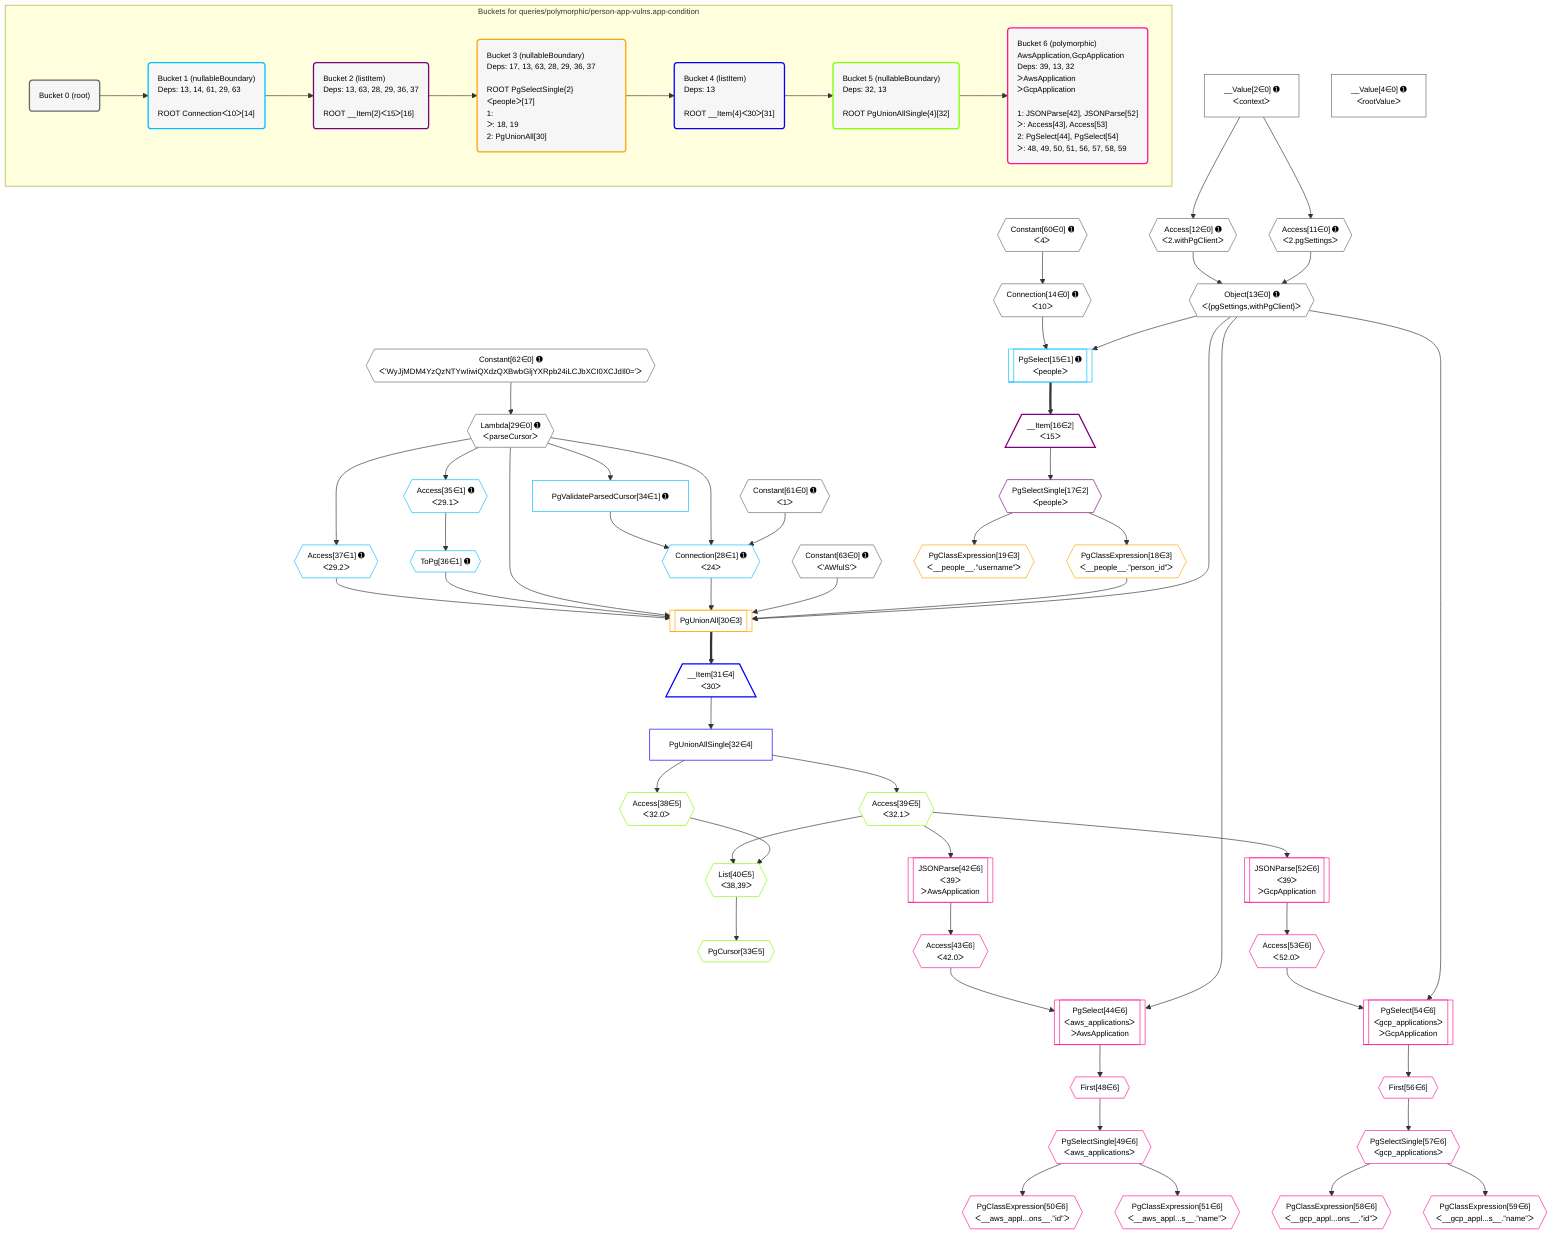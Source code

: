 %%{init: {'themeVariables': { 'fontSize': '12px'}}}%%
graph TD
    classDef path fill:#eee,stroke:#000,color:#000
    classDef plan fill:#fff,stroke-width:1px,color:#000
    classDef itemplan fill:#fff,stroke-width:2px,color:#000
    classDef unbatchedplan fill:#dff,stroke-width:1px,color:#000
    classDef sideeffectplan fill:#fcc,stroke-width:2px,color:#000
    classDef bucket fill:#f6f6f6,color:#000,stroke-width:2px,text-align:left


    %% plan dependencies
    Object13{{"Object[13∈0] ➊<br />ᐸ{pgSettings,withPgClient}ᐳ"}}:::plan
    Access11{{"Access[11∈0] ➊<br />ᐸ2.pgSettingsᐳ"}}:::plan
    Access12{{"Access[12∈0] ➊<br />ᐸ2.withPgClientᐳ"}}:::plan
    Access11 & Access12 --> Object13
    __Value2["__Value[2∈0] ➊<br />ᐸcontextᐳ"]:::plan
    __Value2 --> Access11
    __Value2 --> Access12
    Connection14{{"Connection[14∈0] ➊<br />ᐸ10ᐳ"}}:::plan
    Constant60{{"Constant[60∈0] ➊<br />ᐸ4ᐳ"}}:::plan
    Constant60 --> Connection14
    Lambda29{{"Lambda[29∈0] ➊<br />ᐸparseCursorᐳ"}}:::plan
    Constant62{{"Constant[62∈0] ➊<br />ᐸ'WyJjMDM4YzQzNTYwIiwiQXdzQXBwbGljYXRpb24iLCJbXCI0XCJdIl0='ᐳ"}}:::plan
    Constant62 --> Lambda29
    __Value4["__Value[4∈0] ➊<br />ᐸrootValueᐳ"]:::plan
    Constant61{{"Constant[61∈0] ➊<br />ᐸ1ᐳ"}}:::plan
    Constant63{{"Constant[63∈0] ➊<br />ᐸ'AWfulS'ᐳ"}}:::plan
    Connection28{{"Connection[28∈1] ➊<br />ᐸ24ᐳ"}}:::plan
    PgValidateParsedCursor34["PgValidateParsedCursor[34∈1] ➊"]:::plan
    Constant61 & Lambda29 & PgValidateParsedCursor34 --> Connection28
    PgSelect15[["PgSelect[15∈1] ➊<br />ᐸpeopleᐳ"]]:::plan
    Object13 & Connection14 --> PgSelect15
    Lambda29 --> PgValidateParsedCursor34
    Access35{{"Access[35∈1] ➊<br />ᐸ29.1ᐳ"}}:::plan
    Lambda29 --> Access35
    ToPg36{{"ToPg[36∈1] ➊"}}:::plan
    Access35 --> ToPg36
    Access37{{"Access[37∈1] ➊<br />ᐸ29.2ᐳ"}}:::plan
    Lambda29 --> Access37
    __Item16[/"__Item[16∈2]<br />ᐸ15ᐳ"\]:::itemplan
    PgSelect15 ==> __Item16
    PgSelectSingle17{{"PgSelectSingle[17∈2]<br />ᐸpeopleᐳ"}}:::plan
    __Item16 --> PgSelectSingle17
    PgUnionAll30[["PgUnionAll[30∈3]"]]:::plan
    PgClassExpression18{{"PgClassExpression[18∈3]<br />ᐸ__people__.”person_id”ᐳ"}}:::plan
    Object13 & PgClassExpression18 & Constant63 & Connection28 & Lambda29 & ToPg36 & Access37 --> PgUnionAll30
    PgSelectSingle17 --> PgClassExpression18
    PgClassExpression19{{"PgClassExpression[19∈3]<br />ᐸ__people__.”username”ᐳ"}}:::plan
    PgSelectSingle17 --> PgClassExpression19
    __Item31[/"__Item[31∈4]<br />ᐸ30ᐳ"\]:::itemplan
    PgUnionAll30 ==> __Item31
    PgUnionAllSingle32["PgUnionAllSingle[32∈4]"]:::plan
    __Item31 --> PgUnionAllSingle32
    List40{{"List[40∈5]<br />ᐸ38,39ᐳ"}}:::plan
    Access38{{"Access[38∈5]<br />ᐸ32.0ᐳ"}}:::plan
    Access39{{"Access[39∈5]<br />ᐸ32.1ᐳ"}}:::plan
    Access38 & Access39 --> List40
    PgCursor33{{"PgCursor[33∈5]"}}:::plan
    List40 --> PgCursor33
    PgUnionAllSingle32 --> Access38
    PgUnionAllSingle32 --> Access39
    PgSelect44[["PgSelect[44∈6]<br />ᐸaws_applicationsᐳ<br />ᐳAwsApplication"]]:::plan
    Access43{{"Access[43∈6]<br />ᐸ42.0ᐳ"}}:::plan
    Object13 & Access43 --> PgSelect44
    PgSelect54[["PgSelect[54∈6]<br />ᐸgcp_applicationsᐳ<br />ᐳGcpApplication"]]:::plan
    Access53{{"Access[53∈6]<br />ᐸ52.0ᐳ"}}:::plan
    Object13 & Access53 --> PgSelect54
    JSONParse42[["JSONParse[42∈6]<br />ᐸ39ᐳ<br />ᐳAwsApplication"]]:::plan
    Access39 --> JSONParse42
    JSONParse42 --> Access43
    First48{{"First[48∈6]"}}:::plan
    PgSelect44 --> First48
    PgSelectSingle49{{"PgSelectSingle[49∈6]<br />ᐸaws_applicationsᐳ"}}:::plan
    First48 --> PgSelectSingle49
    PgClassExpression50{{"PgClassExpression[50∈6]<br />ᐸ__aws_appl...ons__.”id”ᐳ"}}:::plan
    PgSelectSingle49 --> PgClassExpression50
    PgClassExpression51{{"PgClassExpression[51∈6]<br />ᐸ__aws_appl...s__.”name”ᐳ"}}:::plan
    PgSelectSingle49 --> PgClassExpression51
    JSONParse52[["JSONParse[52∈6]<br />ᐸ39ᐳ<br />ᐳGcpApplication"]]:::plan
    Access39 --> JSONParse52
    JSONParse52 --> Access53
    First56{{"First[56∈6]"}}:::plan
    PgSelect54 --> First56
    PgSelectSingle57{{"PgSelectSingle[57∈6]<br />ᐸgcp_applicationsᐳ"}}:::plan
    First56 --> PgSelectSingle57
    PgClassExpression58{{"PgClassExpression[58∈6]<br />ᐸ__gcp_appl...ons__.”id”ᐳ"}}:::plan
    PgSelectSingle57 --> PgClassExpression58
    PgClassExpression59{{"PgClassExpression[59∈6]<br />ᐸ__gcp_appl...s__.”name”ᐳ"}}:::plan
    PgSelectSingle57 --> PgClassExpression59

    %% define steps

    subgraph "Buckets for queries/polymorphic/person-app-vulns.app-condition"
    Bucket0("Bucket 0 (root)"):::bucket
    classDef bucket0 stroke:#696969
    class Bucket0,__Value2,__Value4,Access11,Access12,Object13,Connection14,Lambda29,Constant60,Constant61,Constant62,Constant63 bucket0
    Bucket1("Bucket 1 (nullableBoundary)<br />Deps: 13, 14, 61, 29, 63<br /><br />ROOT Connectionᐸ10ᐳ[14]"):::bucket
    classDef bucket1 stroke:#00bfff
    class Bucket1,PgSelect15,Connection28,PgValidateParsedCursor34,Access35,ToPg36,Access37 bucket1
    Bucket2("Bucket 2 (listItem)<br />Deps: 13, 63, 28, 29, 36, 37<br /><br />ROOT __Item{2}ᐸ15ᐳ[16]"):::bucket
    classDef bucket2 stroke:#7f007f
    class Bucket2,__Item16,PgSelectSingle17 bucket2
    Bucket3("Bucket 3 (nullableBoundary)<br />Deps: 17, 13, 63, 28, 29, 36, 37<br /><br />ROOT PgSelectSingle{2}ᐸpeopleᐳ[17]<br />1: <br />ᐳ: 18, 19<br />2: PgUnionAll[30]"):::bucket
    classDef bucket3 stroke:#ffa500
    class Bucket3,PgClassExpression18,PgClassExpression19,PgUnionAll30 bucket3
    Bucket4("Bucket 4 (listItem)<br />Deps: 13<br /><br />ROOT __Item{4}ᐸ30ᐳ[31]"):::bucket
    classDef bucket4 stroke:#0000ff
    class Bucket4,__Item31,PgUnionAllSingle32 bucket4
    Bucket5("Bucket 5 (nullableBoundary)<br />Deps: 32, 13<br /><br />ROOT PgUnionAllSingle{4}[32]"):::bucket
    classDef bucket5 stroke:#7fff00
    class Bucket5,PgCursor33,Access38,Access39,List40 bucket5
    Bucket6("Bucket 6 (polymorphic)<br />AwsApplication,GcpApplication<br />Deps: 39, 13, 32<br />ᐳAwsApplication<br />ᐳGcpApplication<br /><br />1: JSONParse[42], JSONParse[52]<br />ᐳ: Access[43], Access[53]<br />2: PgSelect[44], PgSelect[54]<br />ᐳ: 48, 49, 50, 51, 56, 57, 58, 59"):::bucket
    classDef bucket6 stroke:#ff1493
    class Bucket6,JSONParse42,Access43,PgSelect44,First48,PgSelectSingle49,PgClassExpression50,PgClassExpression51,JSONParse52,Access53,PgSelect54,First56,PgSelectSingle57,PgClassExpression58,PgClassExpression59 bucket6
    Bucket0 --> Bucket1
    Bucket1 --> Bucket2
    Bucket2 --> Bucket3
    Bucket3 --> Bucket4
    Bucket4 --> Bucket5
    Bucket5 --> Bucket6
    end